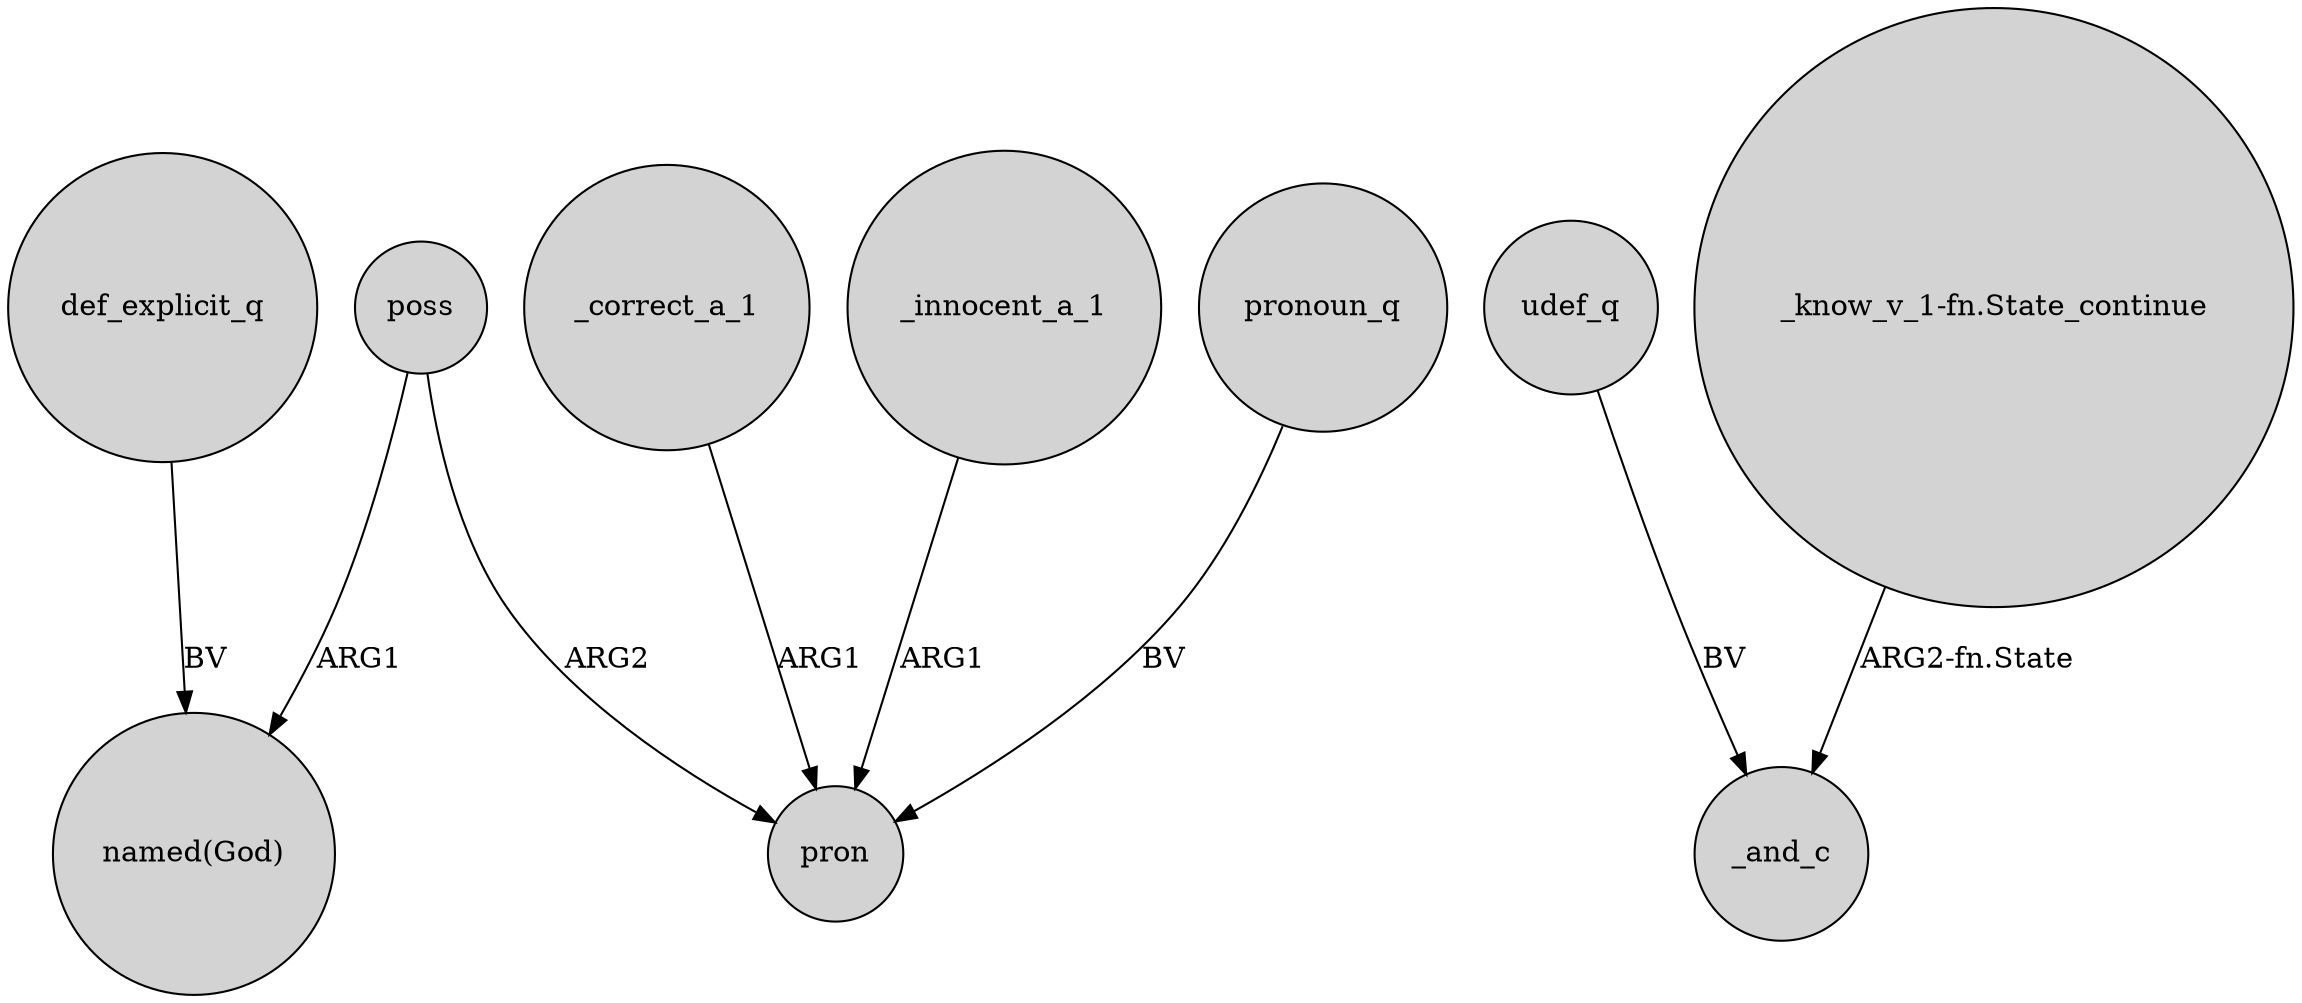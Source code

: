 digraph {
	node [shape=circle style=filled]
	poss -> "named(God)" [label=ARG1]
	udef_q -> _and_c [label=BV]
	def_explicit_q -> "named(God)" [label=BV]
	pronoun_q -> pron [label=BV]
	"_know_v_1-fn.State_continue" -> _and_c [label="ARG2-fn.State"]
	_correct_a_1 -> pron [label=ARG1]
	poss -> pron [label=ARG2]
	_innocent_a_1 -> pron [label=ARG1]
}
